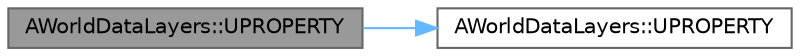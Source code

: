 digraph "AWorldDataLayers::UPROPERTY"
{
 // INTERACTIVE_SVG=YES
 // LATEX_PDF_SIZE
  bgcolor="transparent";
  edge [fontname=Helvetica,fontsize=10,labelfontname=Helvetica,labelfontsize=10];
  node [fontname=Helvetica,fontsize=10,shape=box,height=0.2,width=0.4];
  rankdir="LR";
  Node1 [id="Node000001",label="AWorldDataLayers::UPROPERTY",height=0.2,width=0.4,color="gray40", fillcolor="grey60", style="filled", fontcolor="black",tooltip=" "];
  Node1 -> Node2 [id="edge1_Node000001_Node000002",color="steelblue1",style="solid",tooltip=" "];
  Node2 [id="Node000002",label="AWorldDataLayers::UPROPERTY",height=0.2,width=0.4,color="grey40", fillcolor="white", style="filled",URL="$d8/dbc/classAWorldDataLayers.html#aa71d1a5c95c4e5e1c0d3031e39050e30",tooltip=" "];
}
